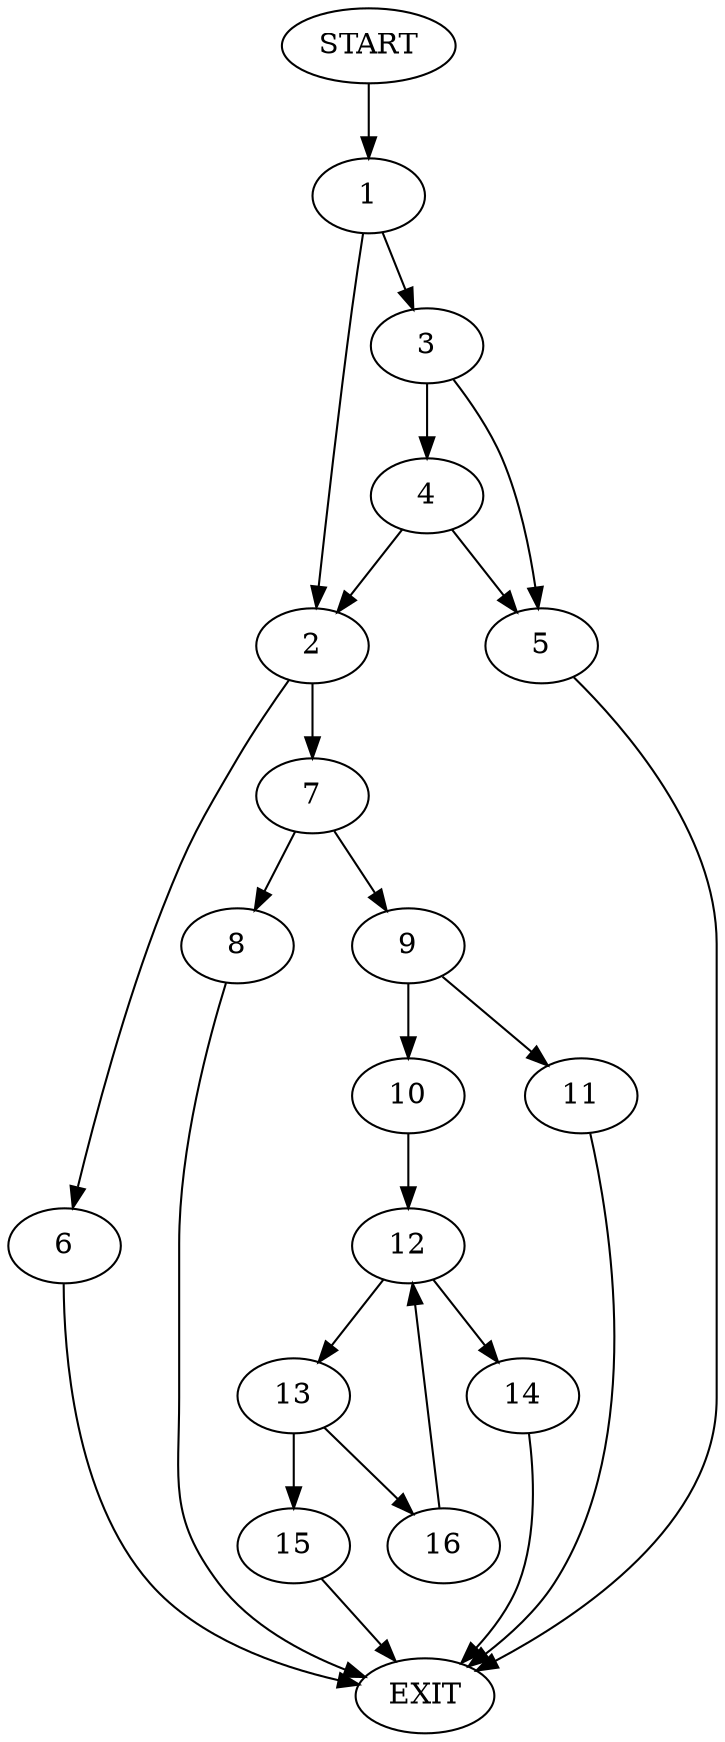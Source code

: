 digraph {
0 [label="START"]
17 [label="EXIT"]
0 -> 1
1 -> 2
1 -> 3
3 -> 4
3 -> 5
2 -> 6
2 -> 7
4 -> 2
4 -> 5
5 -> 17
7 -> 8
7 -> 9
6 -> 17
8 -> 17
9 -> 10
9 -> 11
11 -> 17
10 -> 12
12 -> 13
12 -> 14
14 -> 17
13 -> 15
13 -> 16
16 -> 12
15 -> 17
}
